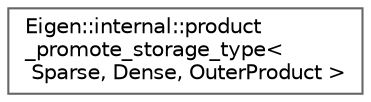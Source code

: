 digraph "类继承关系图"
{
 // LATEX_PDF_SIZE
  bgcolor="transparent";
  edge [fontname=Helvetica,fontsize=10,labelfontname=Helvetica,labelfontsize=10];
  node [fontname=Helvetica,fontsize=10,shape=box,height=0.2,width=0.4];
  rankdir="LR";
  Node0 [id="Node000000",label="Eigen::internal::product\l_promote_storage_type\<\l Sparse, Dense, OuterProduct \>",height=0.2,width=0.4,color="grey40", fillcolor="white", style="filled",URL="$struct_eigen_1_1internal_1_1product__promote__storage__type_3_01_sparse_00_01_dense_00_01_outer_product_01_4.html",tooltip=" "];
}

